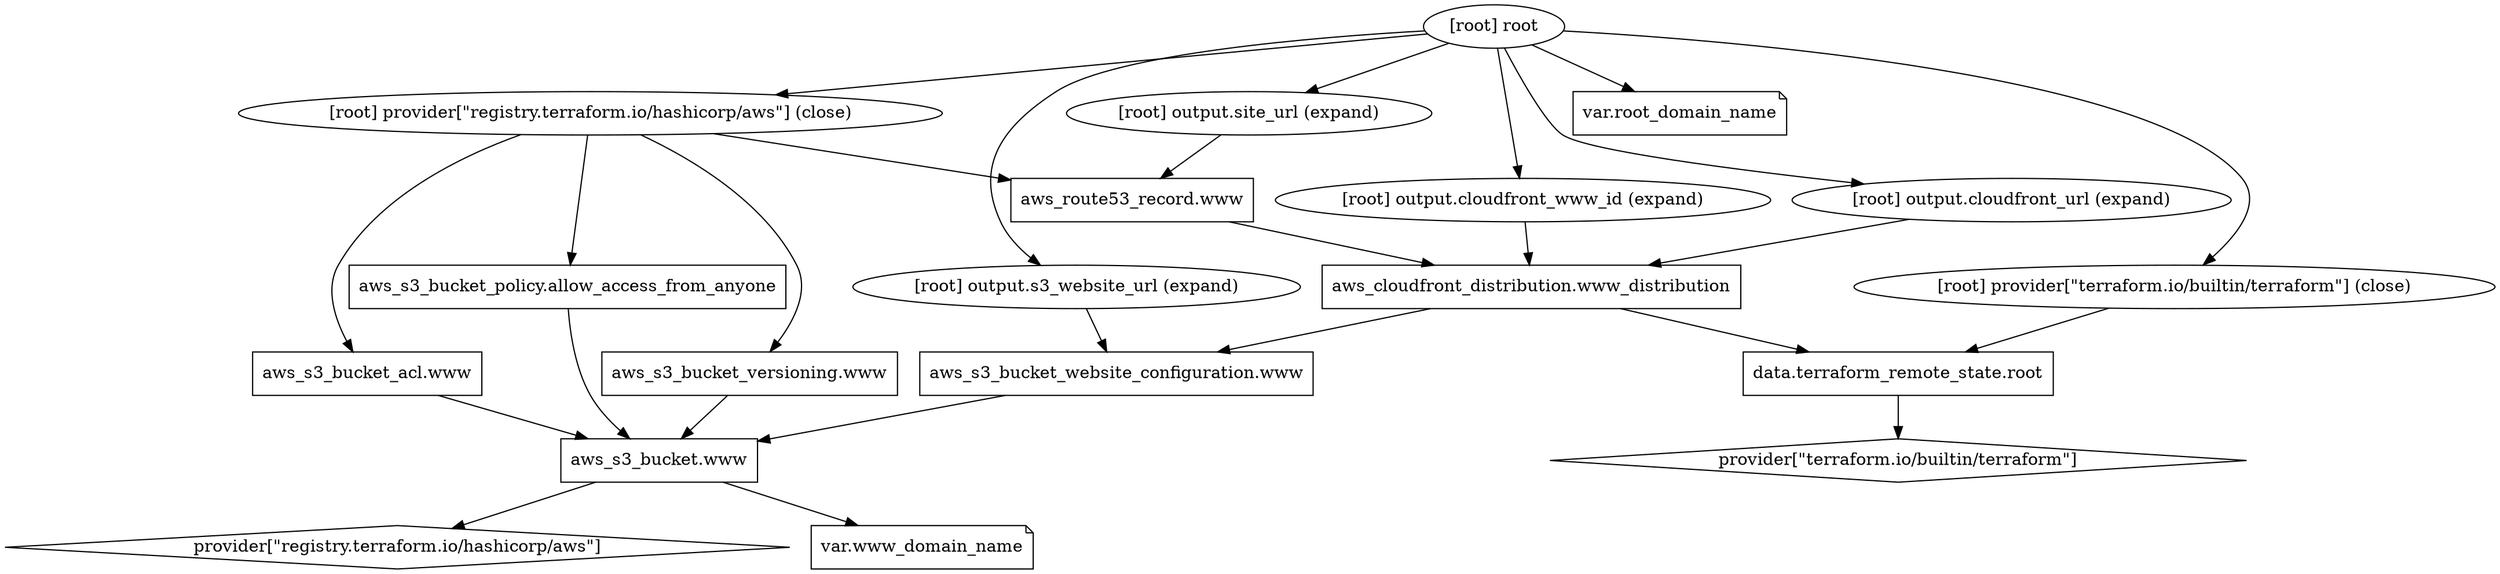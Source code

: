 digraph {
	compound = "true"
	newrank = "true"
	subgraph "root" {
		"[root] aws_cloudfront_distribution.www_distribution (expand)" [label = "aws_cloudfront_distribution.www_distribution", shape = "box"]
		"[root] aws_route53_record.www (expand)" [label = "aws_route53_record.www", shape = "box"]
		"[root] aws_s3_bucket.www (expand)" [label = "aws_s3_bucket.www", shape = "box"]
		"[root] aws_s3_bucket_acl.www (expand)" [label = "aws_s3_bucket_acl.www", shape = "box"]
		"[root] aws_s3_bucket_policy.allow_access_from_anyone (expand)" [label = "aws_s3_bucket_policy.allow_access_from_anyone", shape = "box"]
		"[root] aws_s3_bucket_versioning.www (expand)" [label = "aws_s3_bucket_versioning.www", shape = "box"]
		"[root] aws_s3_bucket_website_configuration.www (expand)" [label = "aws_s3_bucket_website_configuration.www", shape = "box"]
		"[root] data.terraform_remote_state.root (expand)" [label = "data.terraform_remote_state.root", shape = "box"]
		"[root] provider[\"registry.terraform.io/hashicorp/aws\"]" [label = "provider[\"registry.terraform.io/hashicorp/aws\"]", shape = "diamond"]
		"[root] provider[\"terraform.io/builtin/terraform\"]" [label = "provider[\"terraform.io/builtin/terraform\"]", shape = "diamond"]
		"[root] var.root_domain_name" [label = "var.root_domain_name", shape = "note"]
		"[root] var.www_domain_name" [label = "var.www_domain_name", shape = "note"]
		"[root] aws_cloudfront_distribution.www_distribution (expand)" -> "[root] aws_s3_bucket_website_configuration.www (expand)"
		"[root] aws_cloudfront_distribution.www_distribution (expand)" -> "[root] data.terraform_remote_state.root (expand)"
		"[root] aws_route53_record.www (expand)" -> "[root] aws_cloudfront_distribution.www_distribution (expand)"
		"[root] aws_s3_bucket.www (expand)" -> "[root] provider[\"registry.terraform.io/hashicorp/aws\"]"
		"[root] aws_s3_bucket.www (expand)" -> "[root] var.www_domain_name"
		"[root] aws_s3_bucket_acl.www (expand)" -> "[root] aws_s3_bucket.www (expand)"
		"[root] aws_s3_bucket_policy.allow_access_from_anyone (expand)" -> "[root] aws_s3_bucket.www (expand)"
		"[root] aws_s3_bucket_versioning.www (expand)" -> "[root] aws_s3_bucket.www (expand)"
		"[root] aws_s3_bucket_website_configuration.www (expand)" -> "[root] aws_s3_bucket.www (expand)"
		"[root] data.terraform_remote_state.root (expand)" -> "[root] provider[\"terraform.io/builtin/terraform\"]"
		"[root] output.cloudfront_url (expand)" -> "[root] aws_cloudfront_distribution.www_distribution (expand)"
		"[root] output.cloudfront_www_id (expand)" -> "[root] aws_cloudfront_distribution.www_distribution (expand)"
		"[root] output.s3_website_url (expand)" -> "[root] aws_s3_bucket_website_configuration.www (expand)"
		"[root] output.site_url (expand)" -> "[root] aws_route53_record.www (expand)"
		"[root] provider[\"registry.terraform.io/hashicorp/aws\"] (close)" -> "[root] aws_route53_record.www (expand)"
		"[root] provider[\"registry.terraform.io/hashicorp/aws\"] (close)" -> "[root] aws_s3_bucket_acl.www (expand)"
		"[root] provider[\"registry.terraform.io/hashicorp/aws\"] (close)" -> "[root] aws_s3_bucket_policy.allow_access_from_anyone (expand)"
		"[root] provider[\"registry.terraform.io/hashicorp/aws\"] (close)" -> "[root] aws_s3_bucket_versioning.www (expand)"
		"[root] provider[\"terraform.io/builtin/terraform\"] (close)" -> "[root] data.terraform_remote_state.root (expand)"
		"[root] root" -> "[root] output.cloudfront_url (expand)"
		"[root] root" -> "[root] output.cloudfront_www_id (expand)"
		"[root] root" -> "[root] output.s3_website_url (expand)"
		"[root] root" -> "[root] output.site_url (expand)"
		"[root] root" -> "[root] provider[\"registry.terraform.io/hashicorp/aws\"] (close)"
		"[root] root" -> "[root] provider[\"terraform.io/builtin/terraform\"] (close)"
		"[root] root" -> "[root] var.root_domain_name"
	}
}

